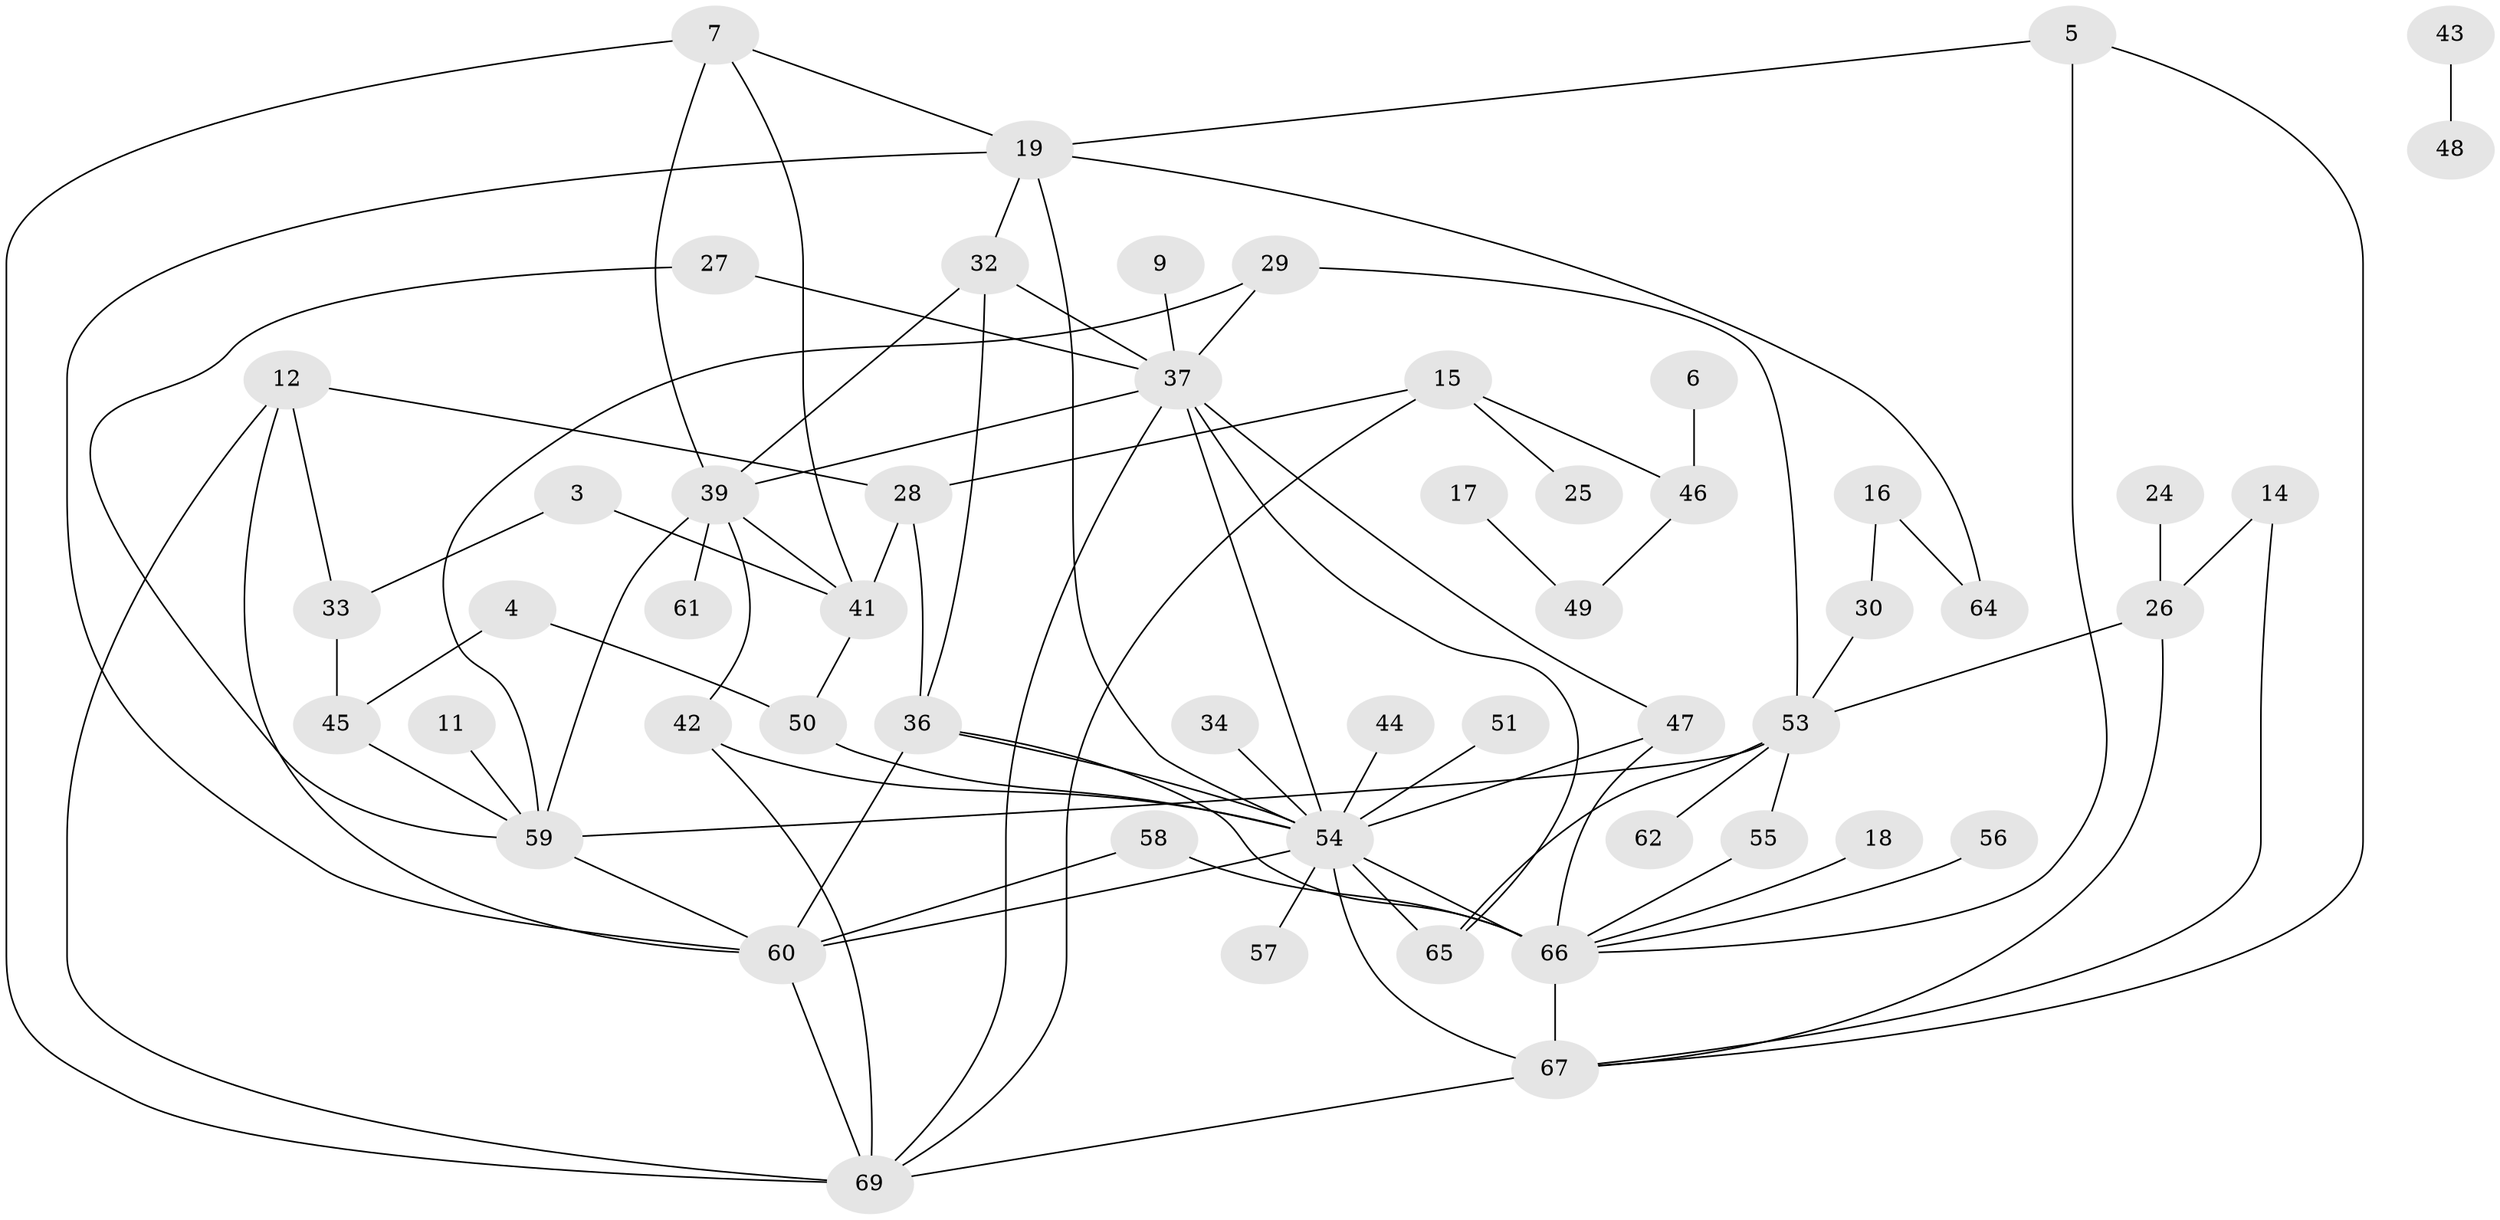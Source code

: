 // original degree distribution, {0: 0.0948905109489051, 7: 0.029197080291970802, 1: 0.24087591240875914, 2: 0.2846715328467153, 5: 0.058394160583941604, 3: 0.1678832116788321, 4: 0.0948905109489051, 6: 0.021897810218978103, 8: 0.0072992700729927005}
// Generated by graph-tools (version 1.1) at 2025/49/03/09/25 03:49:12]
// undirected, 53 vertices, 88 edges
graph export_dot {
graph [start="1"]
  node [color=gray90,style=filled];
  3;
  4;
  5;
  6;
  7;
  9;
  11;
  12;
  14;
  15;
  16;
  17;
  18;
  19;
  24;
  25;
  26;
  27;
  28;
  29;
  30;
  32;
  33;
  34;
  36;
  37;
  39;
  41;
  42;
  43;
  44;
  45;
  46;
  47;
  48;
  49;
  50;
  51;
  53;
  54;
  55;
  56;
  57;
  58;
  59;
  60;
  61;
  62;
  64;
  65;
  66;
  67;
  69;
  3 -- 33 [weight=1.0];
  3 -- 41 [weight=1.0];
  4 -- 45 [weight=1.0];
  4 -- 50 [weight=1.0];
  5 -- 19 [weight=1.0];
  5 -- 66 [weight=1.0];
  5 -- 67 [weight=1.0];
  6 -- 46 [weight=1.0];
  7 -- 19 [weight=1.0];
  7 -- 39 [weight=1.0];
  7 -- 41 [weight=1.0];
  7 -- 69 [weight=1.0];
  9 -- 37 [weight=1.0];
  11 -- 59 [weight=1.0];
  12 -- 28 [weight=1.0];
  12 -- 33 [weight=1.0];
  12 -- 60 [weight=1.0];
  12 -- 69 [weight=1.0];
  14 -- 26 [weight=1.0];
  14 -- 67 [weight=1.0];
  15 -- 25 [weight=1.0];
  15 -- 28 [weight=1.0];
  15 -- 46 [weight=1.0];
  15 -- 69 [weight=1.0];
  16 -- 30 [weight=1.0];
  16 -- 64 [weight=1.0];
  17 -- 49 [weight=1.0];
  18 -- 66 [weight=1.0];
  19 -- 32 [weight=1.0];
  19 -- 54 [weight=1.0];
  19 -- 60 [weight=1.0];
  19 -- 64 [weight=1.0];
  24 -- 26 [weight=1.0];
  26 -- 53 [weight=1.0];
  26 -- 67 [weight=1.0];
  27 -- 37 [weight=1.0];
  27 -- 59 [weight=1.0];
  28 -- 36 [weight=1.0];
  28 -- 41 [weight=1.0];
  29 -- 37 [weight=2.0];
  29 -- 53 [weight=1.0];
  29 -- 59 [weight=1.0];
  30 -- 53 [weight=1.0];
  32 -- 36 [weight=1.0];
  32 -- 37 [weight=1.0];
  32 -- 39 [weight=1.0];
  33 -- 45 [weight=1.0];
  34 -- 54 [weight=1.0];
  36 -- 54 [weight=1.0];
  36 -- 60 [weight=1.0];
  36 -- 66 [weight=1.0];
  37 -- 39 [weight=1.0];
  37 -- 47 [weight=1.0];
  37 -- 54 [weight=1.0];
  37 -- 65 [weight=1.0];
  37 -- 69 [weight=1.0];
  39 -- 41 [weight=1.0];
  39 -- 42 [weight=1.0];
  39 -- 59 [weight=1.0];
  39 -- 61 [weight=1.0];
  41 -- 50 [weight=1.0];
  42 -- 54 [weight=1.0];
  42 -- 69 [weight=1.0];
  43 -- 48 [weight=1.0];
  44 -- 54 [weight=1.0];
  45 -- 59 [weight=1.0];
  46 -- 49 [weight=1.0];
  47 -- 54 [weight=1.0];
  47 -- 66 [weight=1.0];
  50 -- 54 [weight=1.0];
  51 -- 54 [weight=1.0];
  53 -- 55 [weight=1.0];
  53 -- 59 [weight=1.0];
  53 -- 62 [weight=1.0];
  53 -- 65 [weight=1.0];
  54 -- 57 [weight=1.0];
  54 -- 60 [weight=3.0];
  54 -- 65 [weight=1.0];
  54 -- 66 [weight=1.0];
  54 -- 67 [weight=2.0];
  55 -- 66 [weight=1.0];
  56 -- 66 [weight=1.0];
  58 -- 60 [weight=1.0];
  58 -- 66 [weight=2.0];
  59 -- 60 [weight=1.0];
  60 -- 69 [weight=1.0];
  66 -- 67 [weight=1.0];
  67 -- 69 [weight=1.0];
}
